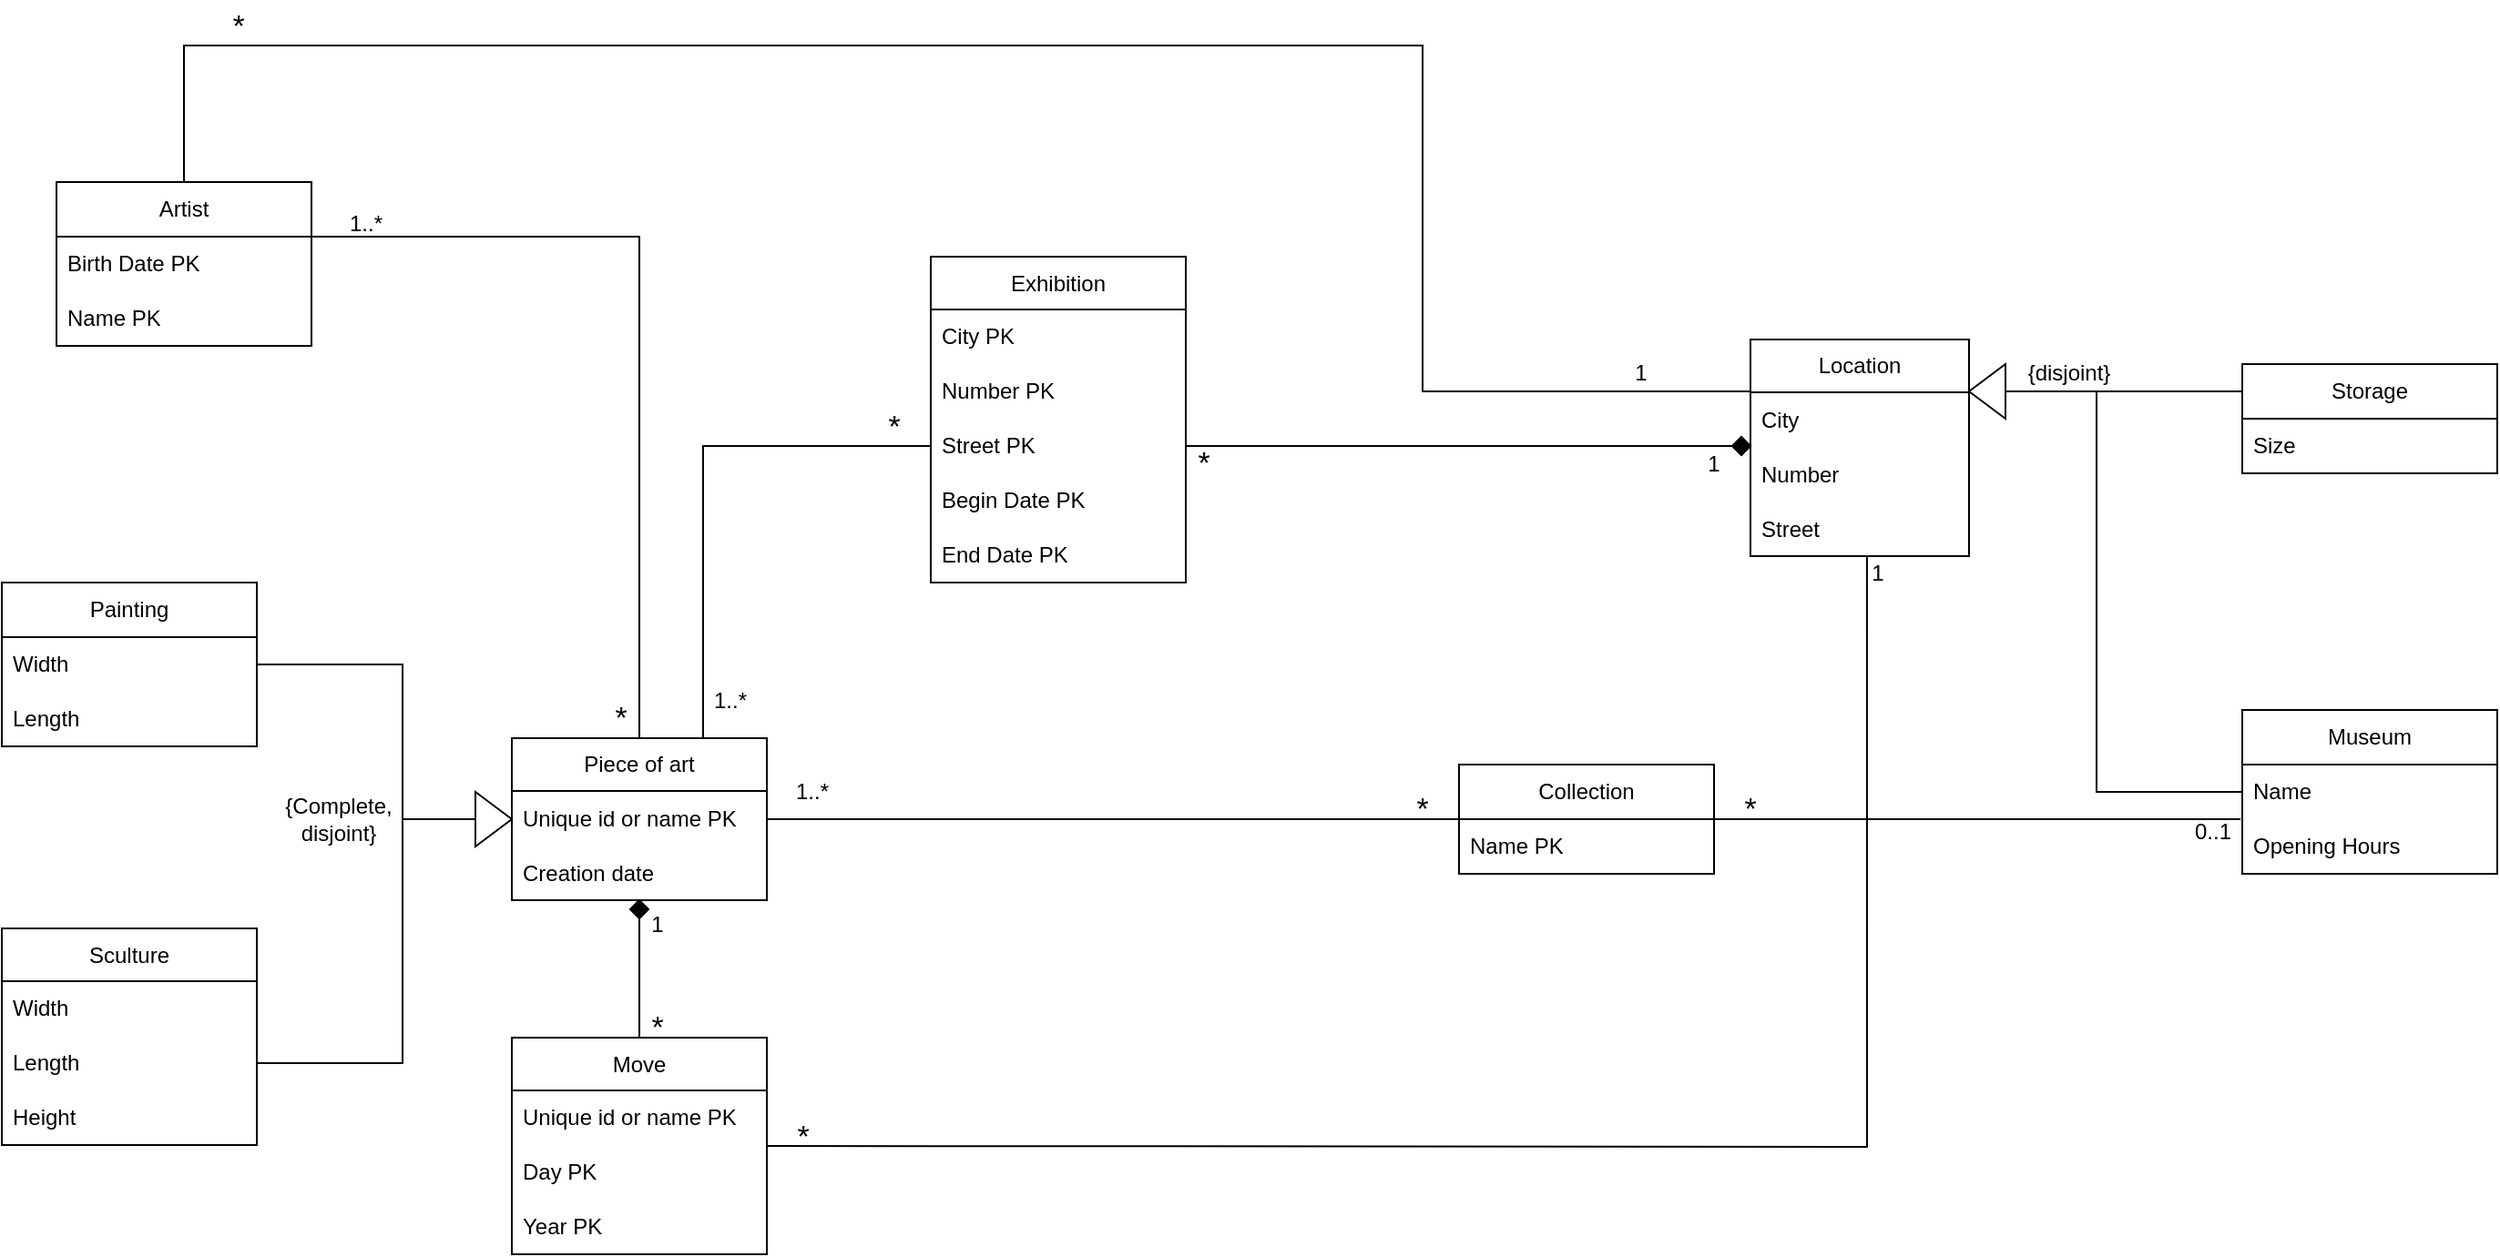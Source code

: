 <mxfile version="26.0.13">
  <diagram name="Page-1" id="5s0hHc6_vI2FGKbH8OjT">
    <mxGraphModel dx="1434" dy="1869" grid="1" gridSize="10" guides="1" tooltips="1" connect="1" arrows="1" fold="1" page="1" pageScale="1" pageWidth="850" pageHeight="1100" math="0" shadow="0">
      <root>
        <mxCell id="0" />
        <mxCell id="1" parent="0" />
        <mxCell id="ujitMRf5nh2YtzrHybt1-43" value="" style="endArrow=none;html=1;rounded=0;entryX=1;entryY=0.5;entryDx=0;entryDy=0;exitX=0.5;exitY=0;exitDx=0;exitDy=0;" edge="1" parent="1" source="ujitMRf5nh2YtzrHybt1-130">
          <mxGeometry width="50" height="50" relative="1" as="geometry">
            <mxPoint x="350" y="140" as="sourcePoint" />
            <mxPoint x="160" y="-20" as="targetPoint" />
            <Array as="points">
              <mxPoint x="360" y="-20" />
            </Array>
          </mxGeometry>
        </mxCell>
        <mxCell id="ujitMRf5nh2YtzrHybt1-85" value="1..*" style="text;html=1;align=center;verticalAlign=middle;whiteSpace=wrap;rounded=0;" vertex="1" parent="1">
          <mxGeometry x="180" y="-42" width="60" height="30" as="geometry" />
        </mxCell>
        <mxCell id="ujitMRf5nh2YtzrHybt1-87" value="*" style="text;html=1;align=center;verticalAlign=middle;whiteSpace=wrap;rounded=0;fontSize=17;" vertex="1" parent="1">
          <mxGeometry x="110" y="-150" width="60" height="30" as="geometry" />
        </mxCell>
        <mxCell id="ujitMRf5nh2YtzrHybt1-88" value="1" style="text;html=1;align=center;verticalAlign=middle;whiteSpace=wrap;rounded=0;" vertex="1" parent="1">
          <mxGeometry x="900" y="40" width="20" height="30" as="geometry" />
        </mxCell>
        <mxCell id="ujitMRf5nh2YtzrHybt1-100" value="1" style="text;html=1;align=center;verticalAlign=middle;whiteSpace=wrap;rounded=0;" vertex="1" parent="1">
          <mxGeometry x="940" y="90" width="20" height="30" as="geometry" />
        </mxCell>
        <mxCell id="ujitMRf5nh2YtzrHybt1-111" value="Artist" style="swimlane;fontStyle=0;childLayout=stackLayout;horizontal=1;startSize=30;horizontalStack=0;resizeParent=1;resizeParentMax=0;resizeLast=0;collapsible=1;marginBottom=0;whiteSpace=wrap;html=1;" vertex="1" parent="1">
          <mxGeometry x="40" y="-50" width="140" height="90" as="geometry">
            <mxRectangle x="30" y="30" width="70" height="30" as="alternateBounds" />
          </mxGeometry>
        </mxCell>
        <mxCell id="ujitMRf5nh2YtzrHybt1-112" value="Birth Date PK" style="text;strokeColor=none;fillColor=none;align=left;verticalAlign=middle;spacingLeft=4;spacingRight=4;overflow=hidden;points=[[0,0.5],[1,0.5]];portConstraint=eastwest;rotatable=0;whiteSpace=wrap;html=1;" vertex="1" parent="ujitMRf5nh2YtzrHybt1-111">
          <mxGeometry y="30" width="140" height="30" as="geometry" />
        </mxCell>
        <mxCell id="ujitMRf5nh2YtzrHybt1-113" value="&lt;div&gt;Name PK&lt;/div&gt;" style="text;strokeColor=none;fillColor=none;align=left;verticalAlign=middle;spacingLeft=4;spacingRight=4;overflow=hidden;points=[[0,0.5],[1,0.5]];portConstraint=eastwest;rotatable=0;whiteSpace=wrap;html=1;" vertex="1" parent="ujitMRf5nh2YtzrHybt1-111">
          <mxGeometry y="60" width="140" height="30" as="geometry" />
        </mxCell>
        <mxCell id="ujitMRf5nh2YtzrHybt1-115" value="Painting" style="swimlane;fontStyle=0;childLayout=stackLayout;horizontal=1;startSize=30;horizontalStack=0;resizeParent=1;resizeParentMax=0;resizeLast=0;collapsible=1;marginBottom=0;whiteSpace=wrap;html=1;" vertex="1" parent="1">
          <mxGeometry x="10" y="170" width="140" height="90" as="geometry" />
        </mxCell>
        <mxCell id="ujitMRf5nh2YtzrHybt1-116" value="Width" style="text;strokeColor=none;fillColor=none;align=left;verticalAlign=middle;spacingLeft=4;spacingRight=4;overflow=hidden;points=[[0,0.5],[1,0.5]];portConstraint=eastwest;rotatable=0;whiteSpace=wrap;html=1;" vertex="1" parent="ujitMRf5nh2YtzrHybt1-115">
          <mxGeometry y="30" width="140" height="30" as="geometry" />
        </mxCell>
        <mxCell id="ujitMRf5nh2YtzrHybt1-117" value="Length" style="text;strokeColor=none;fillColor=none;align=left;verticalAlign=middle;spacingLeft=4;spacingRight=4;overflow=hidden;points=[[0,0.5],[1,0.5]];portConstraint=eastwest;rotatable=0;whiteSpace=wrap;html=1;" vertex="1" parent="ujitMRf5nh2YtzrHybt1-115">
          <mxGeometry y="60" width="140" height="30" as="geometry" />
        </mxCell>
        <mxCell id="ujitMRf5nh2YtzrHybt1-119" value="Sculture" style="swimlane;fontStyle=0;childLayout=stackLayout;horizontal=1;startSize=29;horizontalStack=0;resizeParent=1;resizeParentMax=0;resizeLast=0;collapsible=1;marginBottom=0;whiteSpace=wrap;html=1;" vertex="1" parent="1">
          <mxGeometry x="10" y="360" width="140" height="119" as="geometry" />
        </mxCell>
        <mxCell id="ujitMRf5nh2YtzrHybt1-120" value="Width" style="text;strokeColor=none;fillColor=none;align=left;verticalAlign=middle;spacingLeft=4;spacingRight=4;overflow=hidden;points=[[0,0.5],[1,0.5]];portConstraint=eastwest;rotatable=0;whiteSpace=wrap;html=1;" vertex="1" parent="ujitMRf5nh2YtzrHybt1-119">
          <mxGeometry y="29" width="140" height="30" as="geometry" />
        </mxCell>
        <mxCell id="ujitMRf5nh2YtzrHybt1-121" value="Length" style="text;strokeColor=none;fillColor=none;align=left;verticalAlign=middle;spacingLeft=4;spacingRight=4;overflow=hidden;points=[[0,0.5],[1,0.5]];portConstraint=eastwest;rotatable=0;whiteSpace=wrap;html=1;" vertex="1" parent="ujitMRf5nh2YtzrHybt1-119">
          <mxGeometry y="59" width="140" height="30" as="geometry" />
        </mxCell>
        <mxCell id="ujitMRf5nh2YtzrHybt1-125" value="Height" style="text;strokeColor=none;fillColor=none;align=left;verticalAlign=middle;spacingLeft=4;spacingRight=4;overflow=hidden;points=[[0,0.5],[1,0.5]];portConstraint=eastwest;rotatable=0;whiteSpace=wrap;html=1;" vertex="1" parent="ujitMRf5nh2YtzrHybt1-119">
          <mxGeometry y="89" width="140" height="30" as="geometry" />
        </mxCell>
        <mxCell id="ujitMRf5nh2YtzrHybt1-127" value="" style="triangle;whiteSpace=wrap;html=1;" vertex="1" parent="1">
          <mxGeometry x="270" y="285" width="20" height="30" as="geometry" />
        </mxCell>
        <mxCell id="ujitMRf5nh2YtzrHybt1-128" value="" style="endArrow=none;html=1;rounded=0;exitX=0;exitY=0.5;exitDx=0;exitDy=0;entryX=1;entryY=0.5;entryDx=0;entryDy=0;" edge="1" parent="1" source="ujitMRf5nh2YtzrHybt1-127" target="ujitMRf5nh2YtzrHybt1-115">
          <mxGeometry width="50" height="50" relative="1" as="geometry">
            <mxPoint x="520" y="260" as="sourcePoint" />
            <mxPoint x="570" y="210" as="targetPoint" />
            <Array as="points">
              <mxPoint x="230" y="300" />
              <mxPoint x="230" y="215" />
            </Array>
          </mxGeometry>
        </mxCell>
        <mxCell id="ujitMRf5nh2YtzrHybt1-129" value="" style="endArrow=none;html=1;rounded=0;entryX=1;entryY=0.5;entryDx=0;entryDy=0;" edge="1" parent="1" target="ujitMRf5nh2YtzrHybt1-121">
          <mxGeometry width="50" height="50" relative="1" as="geometry">
            <mxPoint x="270" y="300" as="sourcePoint" />
            <mxPoint x="160" y="225" as="targetPoint" />
            <Array as="points">
              <mxPoint x="230" y="300" />
              <mxPoint x="230" y="434" />
            </Array>
          </mxGeometry>
        </mxCell>
        <mxCell id="ujitMRf5nh2YtzrHybt1-130" value="Piece of art" style="swimlane;fontStyle=0;childLayout=stackLayout;horizontal=1;startSize=29;horizontalStack=0;resizeParent=1;resizeParentMax=0;resizeLast=0;collapsible=1;marginBottom=0;whiteSpace=wrap;html=1;" vertex="1" parent="1">
          <mxGeometry x="290" y="255.5" width="140" height="89" as="geometry" />
        </mxCell>
        <mxCell id="ujitMRf5nh2YtzrHybt1-131" value="Unique id or name PK" style="text;strokeColor=none;fillColor=none;align=left;verticalAlign=middle;spacingLeft=4;spacingRight=4;overflow=hidden;points=[[0,0.5],[1,0.5]];portConstraint=eastwest;rotatable=0;whiteSpace=wrap;html=1;" vertex="1" parent="ujitMRf5nh2YtzrHybt1-130">
          <mxGeometry y="29" width="140" height="30" as="geometry" />
        </mxCell>
        <mxCell id="ujitMRf5nh2YtzrHybt1-132" value="Creation date" style="text;strokeColor=none;fillColor=none;align=left;verticalAlign=middle;spacingLeft=4;spacingRight=4;overflow=hidden;points=[[0,0.5],[1,0.5]];portConstraint=eastwest;rotatable=0;whiteSpace=wrap;html=1;" vertex="1" parent="ujitMRf5nh2YtzrHybt1-130">
          <mxGeometry y="59" width="140" height="30" as="geometry" />
        </mxCell>
        <mxCell id="ujitMRf5nh2YtzrHybt1-135" value="{Complete, disjoint}" style="text;html=1;align=center;verticalAlign=middle;whiteSpace=wrap;rounded=0;" vertex="1" parent="1">
          <mxGeometry x="160" y="285" width="70" height="30" as="geometry" />
        </mxCell>
        <mxCell id="ujitMRf5nh2YtzrHybt1-136" value="Move" style="swimlane;fontStyle=0;childLayout=stackLayout;horizontal=1;startSize=29;horizontalStack=0;resizeParent=1;resizeParentMax=0;resizeLast=0;collapsible=1;marginBottom=0;whiteSpace=wrap;html=1;" vertex="1" parent="1">
          <mxGeometry x="290" y="420" width="140" height="119" as="geometry" />
        </mxCell>
        <mxCell id="ujitMRf5nh2YtzrHybt1-137" value="Unique id or name PK" style="text;strokeColor=none;fillColor=none;align=left;verticalAlign=middle;spacingLeft=4;spacingRight=4;overflow=hidden;points=[[0,0.5],[1,0.5]];portConstraint=eastwest;rotatable=0;whiteSpace=wrap;html=1;" vertex="1" parent="ujitMRf5nh2YtzrHybt1-136">
          <mxGeometry y="29" width="140" height="30" as="geometry" />
        </mxCell>
        <mxCell id="ujitMRf5nh2YtzrHybt1-138" value="Day PK" style="text;strokeColor=none;fillColor=none;align=left;verticalAlign=middle;spacingLeft=4;spacingRight=4;overflow=hidden;points=[[0,0.5],[1,0.5]];portConstraint=eastwest;rotatable=0;whiteSpace=wrap;html=1;" vertex="1" parent="ujitMRf5nh2YtzrHybt1-136">
          <mxGeometry y="59" width="140" height="30" as="geometry" />
        </mxCell>
        <mxCell id="ujitMRf5nh2YtzrHybt1-139" value="Year PK" style="text;strokeColor=none;fillColor=none;align=left;verticalAlign=middle;spacingLeft=4;spacingRight=4;overflow=hidden;points=[[0,0.5],[1,0.5]];portConstraint=eastwest;rotatable=0;whiteSpace=wrap;html=1;" vertex="1" parent="ujitMRf5nh2YtzrHybt1-136">
          <mxGeometry y="89" width="140" height="30" as="geometry" />
        </mxCell>
        <mxCell id="ujitMRf5nh2YtzrHybt1-141" value="" style="rhombus;whiteSpace=wrap;html=1;fillColor=#000000;" vertex="1" parent="1">
          <mxGeometry x="355" y="344.5" width="10" height="10" as="geometry" />
        </mxCell>
        <mxCell id="ujitMRf5nh2YtzrHybt1-142" value="" style="endArrow=none;html=1;rounded=0;entryX=0.5;entryY=1;entryDx=0;entryDy=0;exitX=0.5;exitY=0;exitDx=0;exitDy=0;" edge="1" parent="1" source="ujitMRf5nh2YtzrHybt1-136" target="ujitMRf5nh2YtzrHybt1-141">
          <mxGeometry width="50" height="50" relative="1" as="geometry">
            <mxPoint x="520" y="470" as="sourcePoint" />
            <mxPoint x="570" y="420" as="targetPoint" />
          </mxGeometry>
        </mxCell>
        <mxCell id="ujitMRf5nh2YtzrHybt1-143" value="Exhibition" style="swimlane;fontStyle=0;childLayout=stackLayout;horizontal=1;startSize=29;horizontalStack=0;resizeParent=1;resizeParentMax=0;resizeLast=0;collapsible=1;marginBottom=0;whiteSpace=wrap;html=1;" vertex="1" parent="1">
          <mxGeometry x="520" y="-9" width="140" height="179" as="geometry" />
        </mxCell>
        <mxCell id="ujitMRf5nh2YtzrHybt1-144" value="City PK" style="text;strokeColor=none;fillColor=none;align=left;verticalAlign=middle;spacingLeft=4;spacingRight=4;overflow=hidden;points=[[0,0.5],[1,0.5]];portConstraint=eastwest;rotatable=0;whiteSpace=wrap;html=1;" vertex="1" parent="ujitMRf5nh2YtzrHybt1-143">
          <mxGeometry y="29" width="140" height="30" as="geometry" />
        </mxCell>
        <mxCell id="ujitMRf5nh2YtzrHybt1-147" value="Number PK" style="text;strokeColor=none;fillColor=none;align=left;verticalAlign=middle;spacingLeft=4;spacingRight=4;overflow=hidden;points=[[0,0.5],[1,0.5]];portConstraint=eastwest;rotatable=0;whiteSpace=wrap;html=1;" vertex="1" parent="ujitMRf5nh2YtzrHybt1-143">
          <mxGeometry y="59" width="140" height="30" as="geometry" />
        </mxCell>
        <mxCell id="ujitMRf5nh2YtzrHybt1-148" value="Street PK" style="text;strokeColor=none;fillColor=none;align=left;verticalAlign=middle;spacingLeft=4;spacingRight=4;overflow=hidden;points=[[0,0.5],[1,0.5]];portConstraint=eastwest;rotatable=0;whiteSpace=wrap;html=1;" vertex="1" parent="ujitMRf5nh2YtzrHybt1-143">
          <mxGeometry y="89" width="140" height="30" as="geometry" />
        </mxCell>
        <mxCell id="ujitMRf5nh2YtzrHybt1-145" value="Begin Date PK" style="text;strokeColor=none;fillColor=none;align=left;verticalAlign=middle;spacingLeft=4;spacingRight=4;overflow=hidden;points=[[0,0.5],[1,0.5]];portConstraint=eastwest;rotatable=0;whiteSpace=wrap;html=1;" vertex="1" parent="ujitMRf5nh2YtzrHybt1-143">
          <mxGeometry y="119" width="140" height="30" as="geometry" />
        </mxCell>
        <mxCell id="ujitMRf5nh2YtzrHybt1-146" value="End Date PK" style="text;strokeColor=none;fillColor=none;align=left;verticalAlign=middle;spacingLeft=4;spacingRight=4;overflow=hidden;points=[[0,0.5],[1,0.5]];portConstraint=eastwest;rotatable=0;whiteSpace=wrap;html=1;" vertex="1" parent="ujitMRf5nh2YtzrHybt1-143">
          <mxGeometry y="149" width="140" height="30" as="geometry" />
        </mxCell>
        <mxCell id="ujitMRf5nh2YtzrHybt1-149" value="" style="rhombus;whiteSpace=wrap;html=1;fillColor=#000000;" vertex="1" parent="1">
          <mxGeometry x="960" y="90" width="10" height="10" as="geometry" />
        </mxCell>
        <mxCell id="ujitMRf5nh2YtzrHybt1-150" value="" style="endArrow=none;html=1;rounded=0;entryX=0;entryY=0.5;entryDx=0;entryDy=0;exitX=1;exitY=0.5;exitDx=0;exitDy=0;" edge="1" parent="1" source="ujitMRf5nh2YtzrHybt1-148" target="ujitMRf5nh2YtzrHybt1-149">
          <mxGeometry width="50" height="50" relative="1" as="geometry">
            <mxPoint x="690" y="136.5" as="sourcePoint" />
            <mxPoint x="870" y="136.5" as="targetPoint" />
          </mxGeometry>
        </mxCell>
        <mxCell id="ujitMRf5nh2YtzrHybt1-151" value="&lt;div&gt;Collection&lt;/div&gt;" style="swimlane;fontStyle=0;childLayout=stackLayout;horizontal=1;startSize=30;horizontalStack=0;resizeParent=1;resizeParentMax=0;resizeLast=0;collapsible=1;marginBottom=0;whiteSpace=wrap;html=1;" vertex="1" parent="1">
          <mxGeometry x="810" y="270" width="140" height="60" as="geometry" />
        </mxCell>
        <mxCell id="ujitMRf5nh2YtzrHybt1-152" value="Name PK" style="text;strokeColor=none;fillColor=none;align=left;verticalAlign=middle;spacingLeft=4;spacingRight=4;overflow=hidden;points=[[0,0.5],[1,0.5]];portConstraint=eastwest;rotatable=0;whiteSpace=wrap;html=1;" vertex="1" parent="ujitMRf5nh2YtzrHybt1-151">
          <mxGeometry y="30" width="140" height="30" as="geometry" />
        </mxCell>
        <mxCell id="ujitMRf5nh2YtzrHybt1-155" value="Museum" style="swimlane;fontStyle=0;childLayout=stackLayout;horizontal=1;startSize=30;horizontalStack=0;resizeParent=1;resizeParentMax=0;resizeLast=0;collapsible=1;marginBottom=0;whiteSpace=wrap;html=1;" vertex="1" parent="1">
          <mxGeometry x="1240" y="240" width="140" height="90" as="geometry" />
        </mxCell>
        <mxCell id="ujitMRf5nh2YtzrHybt1-156" value="Name" style="text;strokeColor=none;fillColor=none;align=left;verticalAlign=middle;spacingLeft=4;spacingRight=4;overflow=hidden;points=[[0,0.5],[1,0.5]];portConstraint=eastwest;rotatable=0;whiteSpace=wrap;html=1;" vertex="1" parent="ujitMRf5nh2YtzrHybt1-155">
          <mxGeometry y="30" width="140" height="30" as="geometry" />
        </mxCell>
        <mxCell id="ujitMRf5nh2YtzrHybt1-157" value="Opening Hours" style="text;strokeColor=none;fillColor=none;align=left;verticalAlign=middle;spacingLeft=4;spacingRight=4;overflow=hidden;points=[[0,0.5],[1,0.5]];portConstraint=eastwest;rotatable=0;whiteSpace=wrap;html=1;" vertex="1" parent="ujitMRf5nh2YtzrHybt1-155">
          <mxGeometry y="60" width="140" height="30" as="geometry" />
        </mxCell>
        <mxCell id="ujitMRf5nh2YtzrHybt1-158" value="Storage" style="swimlane;fontStyle=0;childLayout=stackLayout;horizontal=1;startSize=30;horizontalStack=0;resizeParent=1;resizeParentMax=0;resizeLast=0;collapsible=1;marginBottom=0;whiteSpace=wrap;html=1;" vertex="1" parent="1">
          <mxGeometry x="1240" y="50" width="140" height="60" as="geometry" />
        </mxCell>
        <mxCell id="ujitMRf5nh2YtzrHybt1-159" value="Size" style="text;strokeColor=none;fillColor=none;align=left;verticalAlign=middle;spacingLeft=4;spacingRight=4;overflow=hidden;points=[[0,0.5],[1,0.5]];portConstraint=eastwest;rotatable=0;whiteSpace=wrap;html=1;" vertex="1" parent="ujitMRf5nh2YtzrHybt1-158">
          <mxGeometry y="30" width="140" height="30" as="geometry" />
        </mxCell>
        <mxCell id="ujitMRf5nh2YtzrHybt1-162" value="" style="triangle;whiteSpace=wrap;html=1;rotation=-180;" vertex="1" parent="1">
          <mxGeometry x="1090" y="50" width="20" height="30" as="geometry" />
        </mxCell>
        <mxCell id="ujitMRf5nh2YtzrHybt1-163" value="" style="endArrow=none;html=1;rounded=0;entryX=0;entryY=0.5;entryDx=0;entryDy=0;exitX=0;exitY=0.25;exitDx=0;exitDy=0;" edge="1" parent="1" source="ujitMRf5nh2YtzrHybt1-158" target="ujitMRf5nh2YtzrHybt1-162">
          <mxGeometry width="50" height="50" relative="1" as="geometry">
            <mxPoint x="790" y="260" as="sourcePoint" />
            <mxPoint x="840" y="210" as="targetPoint" />
          </mxGeometry>
        </mxCell>
        <mxCell id="ujitMRf5nh2YtzrHybt1-164" value="" style="endArrow=none;html=1;rounded=0;entryX=0;entryY=0.5;entryDx=0;entryDy=0;exitX=0;exitY=0.5;exitDx=0;exitDy=0;" edge="1" parent="1" source="ujitMRf5nh2YtzrHybt1-162" target="ujitMRf5nh2YtzrHybt1-156">
          <mxGeometry width="50" height="50" relative="1" as="geometry">
            <mxPoint x="790" y="260" as="sourcePoint" />
            <mxPoint x="840" y="210" as="targetPoint" />
            <Array as="points">
              <mxPoint x="1160" y="65" />
              <mxPoint x="1160" y="285" />
            </Array>
          </mxGeometry>
        </mxCell>
        <mxCell id="ujitMRf5nh2YtzrHybt1-165" value="{disjoint}" style="text;html=1;align=center;verticalAlign=middle;whiteSpace=wrap;rounded=0;" vertex="1" parent="1">
          <mxGeometry x="1110" y="40" width="70" height="30" as="geometry" />
        </mxCell>
        <mxCell id="ujitMRf5nh2YtzrHybt1-166" value="Location" style="swimlane;fontStyle=0;childLayout=stackLayout;horizontal=1;startSize=29;horizontalStack=0;resizeParent=1;resizeParentMax=0;resizeLast=0;collapsible=1;marginBottom=0;whiteSpace=wrap;html=1;" vertex="1" parent="1">
          <mxGeometry x="970" y="36.5" width="120" height="119" as="geometry" />
        </mxCell>
        <mxCell id="ujitMRf5nh2YtzrHybt1-167" value="City" style="text;strokeColor=none;fillColor=none;align=left;verticalAlign=middle;spacingLeft=4;spacingRight=4;overflow=hidden;points=[[0,0.5],[1,0.5]];portConstraint=eastwest;rotatable=0;whiteSpace=wrap;html=1;" vertex="1" parent="ujitMRf5nh2YtzrHybt1-166">
          <mxGeometry y="29" width="120" height="30" as="geometry" />
        </mxCell>
        <mxCell id="ujitMRf5nh2YtzrHybt1-168" value="Number" style="text;strokeColor=none;fillColor=none;align=left;verticalAlign=middle;spacingLeft=4;spacingRight=4;overflow=hidden;points=[[0,0.5],[1,0.5]];portConstraint=eastwest;rotatable=0;whiteSpace=wrap;html=1;" vertex="1" parent="ujitMRf5nh2YtzrHybt1-166">
          <mxGeometry y="59" width="120" height="30" as="geometry" />
        </mxCell>
        <mxCell id="ujitMRf5nh2YtzrHybt1-169" value="Street" style="text;strokeColor=none;fillColor=none;align=left;verticalAlign=middle;spacingLeft=4;spacingRight=4;overflow=hidden;points=[[0,0.5],[1,0.5]];portConstraint=eastwest;rotatable=0;whiteSpace=wrap;html=1;" vertex="1" parent="ujitMRf5nh2YtzrHybt1-166">
          <mxGeometry y="89" width="120" height="30" as="geometry" />
        </mxCell>
        <mxCell id="ujitMRf5nh2YtzrHybt1-172" value="" style="endArrow=none;html=1;rounded=0;exitX=0.5;exitY=0;exitDx=0;exitDy=0;entryX=0;entryY=0.5;entryDx=0;entryDy=0;" edge="1" parent="1" source="ujitMRf5nh2YtzrHybt1-111">
          <mxGeometry width="50" height="50" relative="1" as="geometry">
            <mxPoint x="110" y="-50" as="sourcePoint" />
            <mxPoint x="970" y="65" as="targetPoint" />
            <Array as="points">
              <mxPoint x="110" y="-125" />
              <mxPoint x="790" y="-125" />
              <mxPoint x="790" y="65" />
            </Array>
          </mxGeometry>
        </mxCell>
        <mxCell id="ujitMRf5nh2YtzrHybt1-174" value="" style="endArrow=none;html=1;rounded=0;exitX=1;exitY=0.5;exitDx=0;exitDy=0;entryX=0.533;entryY=1.017;entryDx=0;entryDy=0;entryPerimeter=0;" edge="1" parent="1" source="ujitMRf5nh2YtzrHybt1-136" target="ujitMRf5nh2YtzrHybt1-169">
          <mxGeometry width="50" height="50" relative="1" as="geometry">
            <mxPoint x="430" y="480" as="sourcePoint" />
            <mxPoint x="1034" y="155" as="targetPoint" />
            <Array as="points">
              <mxPoint x="1034" y="480" />
            </Array>
          </mxGeometry>
        </mxCell>
        <mxCell id="ujitMRf5nh2YtzrHybt1-175" value="" style="endArrow=none;html=1;rounded=0;exitX=1;exitY=0.5;exitDx=0;exitDy=0;entryX=0;entryY=0.5;entryDx=0;entryDy=0;" edge="1" parent="1" source="ujitMRf5nh2YtzrHybt1-130" target="ujitMRf5nh2YtzrHybt1-151">
          <mxGeometry width="50" height="50" relative="1" as="geometry">
            <mxPoint x="650" y="230" as="sourcePoint" />
            <mxPoint x="700" y="180" as="targetPoint" />
          </mxGeometry>
        </mxCell>
        <mxCell id="ujitMRf5nh2YtzrHybt1-176" value="" style="endArrow=none;html=1;rounded=0;exitX=1;exitY=0.5;exitDx=0;exitDy=0;entryX=-0.007;entryY=0;entryDx=0;entryDy=0;entryPerimeter=0;" edge="1" parent="1" target="ujitMRf5nh2YtzrHybt1-157">
          <mxGeometry width="50" height="50" relative="1" as="geometry">
            <mxPoint x="950" y="300" as="sourcePoint" />
            <mxPoint x="1235.94" y="300.99" as="targetPoint" />
          </mxGeometry>
        </mxCell>
        <mxCell id="ujitMRf5nh2YtzrHybt1-177" value="" style="endArrow=none;html=1;rounded=0;exitX=0.75;exitY=0;exitDx=0;exitDy=0;entryX=0;entryY=0.5;entryDx=0;entryDy=0;" edge="1" parent="1" source="ujitMRf5nh2YtzrHybt1-130" target="ujitMRf5nh2YtzrHybt1-148">
          <mxGeometry width="50" height="50" relative="1" as="geometry">
            <mxPoint x="650" y="230" as="sourcePoint" />
            <mxPoint x="700" y="180" as="targetPoint" />
            <Array as="points">
              <mxPoint x="395" y="95" />
            </Array>
          </mxGeometry>
        </mxCell>
        <mxCell id="ujitMRf5nh2YtzrHybt1-178" value="*" style="text;html=1;align=center;verticalAlign=middle;whiteSpace=wrap;rounded=0;fontSize=17;" vertex="1" parent="1">
          <mxGeometry x="320" y="230" width="60" height="30" as="geometry" />
        </mxCell>
        <mxCell id="ujitMRf5nh2YtzrHybt1-179" value="1..*" style="text;html=1;align=center;verticalAlign=middle;whiteSpace=wrap;rounded=0;" vertex="1" parent="1">
          <mxGeometry x="380" y="220" width="60" height="30" as="geometry" />
        </mxCell>
        <mxCell id="ujitMRf5nh2YtzrHybt1-180" value="*" style="text;html=1;align=center;verticalAlign=middle;whiteSpace=wrap;rounded=0;fontSize=17;" vertex="1" parent="1">
          <mxGeometry x="470" y="70" width="60" height="30" as="geometry" />
        </mxCell>
        <mxCell id="ujitMRf5nh2YtzrHybt1-181" value="1..*" style="text;html=1;align=center;verticalAlign=middle;whiteSpace=wrap;rounded=0;" vertex="1" parent="1">
          <mxGeometry x="425" y="270" width="60" height="30" as="geometry" />
        </mxCell>
        <mxCell id="ujitMRf5nh2YtzrHybt1-182" value="*" style="text;html=1;align=center;verticalAlign=middle;whiteSpace=wrap;rounded=0;fontSize=17;" vertex="1" parent="1">
          <mxGeometry x="760" y="280" width="60" height="30" as="geometry" />
        </mxCell>
        <mxCell id="ujitMRf5nh2YtzrHybt1-183" value="*" style="text;html=1;align=center;verticalAlign=middle;whiteSpace=wrap;rounded=0;fontSize=17;" vertex="1" parent="1">
          <mxGeometry x="340" y="400" width="60" height="30" as="geometry" />
        </mxCell>
        <mxCell id="ujitMRf5nh2YtzrHybt1-184" value="1" style="text;html=1;align=center;verticalAlign=middle;whiteSpace=wrap;rounded=0;" vertex="1" parent="1">
          <mxGeometry x="360" y="342.5" width="20" height="30" as="geometry" />
        </mxCell>
        <mxCell id="ujitMRf5nh2YtzrHybt1-185" value="*" style="text;html=1;align=center;verticalAlign=middle;whiteSpace=wrap;rounded=0;fontSize=17;" vertex="1" parent="1">
          <mxGeometry x="420" y="460" width="60" height="30" as="geometry" />
        </mxCell>
        <mxCell id="ujitMRf5nh2YtzrHybt1-186" value="1" style="text;html=1;align=center;verticalAlign=middle;whiteSpace=wrap;rounded=0;" vertex="1" parent="1">
          <mxGeometry x="1030" y="150" width="20" height="30" as="geometry" />
        </mxCell>
        <mxCell id="ujitMRf5nh2YtzrHybt1-187" value="*" style="text;html=1;align=center;verticalAlign=middle;whiteSpace=wrap;rounded=0;fontSize=17;" vertex="1" parent="1">
          <mxGeometry x="940" y="280" width="60" height="30" as="geometry" />
        </mxCell>
        <mxCell id="ujitMRf5nh2YtzrHybt1-188" value="0..1" style="text;html=1;align=center;verticalAlign=middle;whiteSpace=wrap;rounded=0;" vertex="1" parent="1">
          <mxGeometry x="1194" y="292" width="60" height="30" as="geometry" />
        </mxCell>
        <mxCell id="ujitMRf5nh2YtzrHybt1-189" value="*" style="text;html=1;align=center;verticalAlign=middle;whiteSpace=wrap;rounded=0;fontSize=17;" vertex="1" parent="1">
          <mxGeometry x="640" y="90" width="60" height="30" as="geometry" />
        </mxCell>
      </root>
    </mxGraphModel>
  </diagram>
</mxfile>
